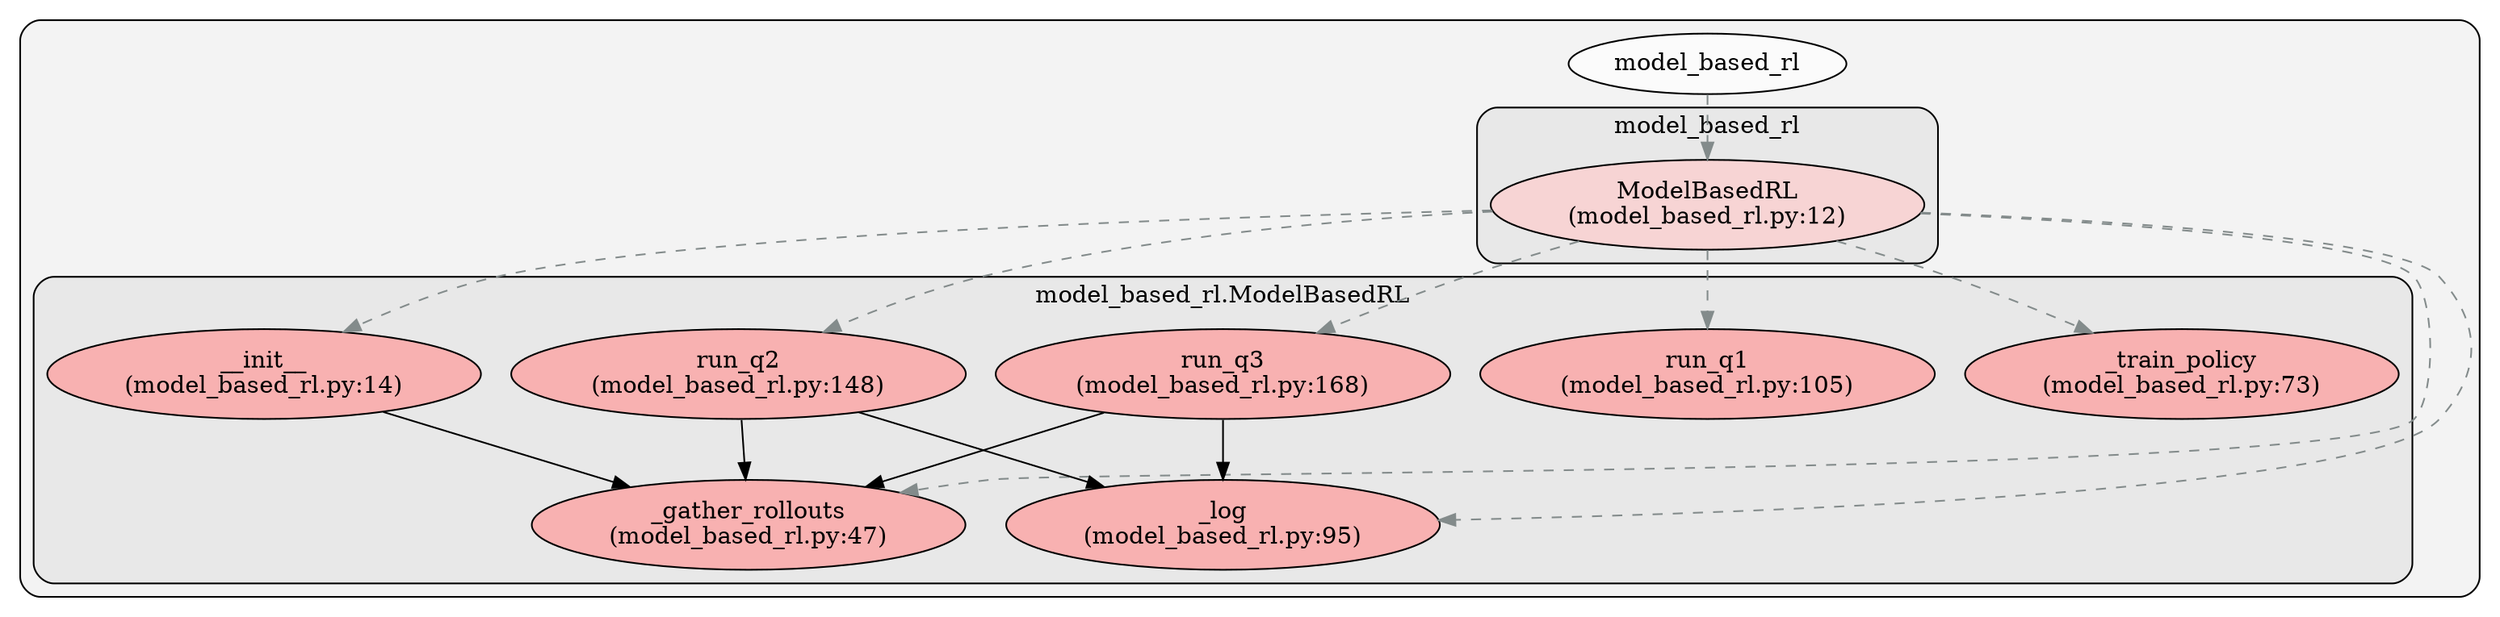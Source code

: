 digraph G {
    graph [rankdir=TB, clusterrank="local"];
    subgraph cluster_G {

        graph [style="filled,rounded",fillcolor="#80808018", label=""];
        model_based_rl [label="model_based_rl", style="filled", fillcolor="#ffffffb2", fontcolor="#000000", group="0"];
        subgraph cluster_model_based_rl {

            graph [style="filled,rounded",fillcolor="#80808018", label="model_based_rl"];
            model_based_rl__ModelBasedRL [label="ModelBasedRL\n(model_based_rl.py:12)", style="filled", fillcolor="#feccccb2", fontcolor="#000000", group="0"];
        }
        subgraph cluster_model_based_rl__ModelBasedRL {

            graph [style="filled,rounded",fillcolor="#80808018", label="model_based_rl.ModelBasedRL"];
            model_based_rl__ModelBasedRL____init__ [label="__init__\n(model_based_rl.py:14)", style="filled", fillcolor="#ff9999b2", fontcolor="#000000", group="0"];
        }
        subgraph cluster_model_based_rl__ModelBasedRL {

            graph [style="filled,rounded",fillcolor="#80808018", label="model_based_rl.ModelBasedRL"];
            model_based_rl__ModelBasedRL___gather_rollouts [label="_gather_rollouts\n(model_based_rl.py:47)", style="filled", fillcolor="#ff9999b2", fontcolor="#000000", group="0"];
        }
        subgraph cluster_model_based_rl__ModelBasedRL {

            graph [style="filled,rounded",fillcolor="#80808018", label="model_based_rl.ModelBasedRL"];
            model_based_rl__ModelBasedRL___log [label="_log\n(model_based_rl.py:95)", style="filled", fillcolor="#ff9999b2", fontcolor="#000000", group="0"];
        }
        subgraph cluster_model_based_rl__ModelBasedRL {

            graph [style="filled,rounded",fillcolor="#80808018", label="model_based_rl.ModelBasedRL"];
            model_based_rl__ModelBasedRL___train_policy [label="_train_policy\n(model_based_rl.py:73)", style="filled", fillcolor="#ff9999b2", fontcolor="#000000", group="0"];
        }
        subgraph cluster_model_based_rl__ModelBasedRL {

            graph [style="filled,rounded",fillcolor="#80808018", label="model_based_rl.ModelBasedRL"];
            model_based_rl__ModelBasedRL__run_q1 [label="run_q1\n(model_based_rl.py:105)", style="filled", fillcolor="#ff9999b2", fontcolor="#000000", group="0"];
        }
        subgraph cluster_model_based_rl__ModelBasedRL {

            graph [style="filled,rounded",fillcolor="#80808018", label="model_based_rl.ModelBasedRL"];
            model_based_rl__ModelBasedRL__run_q2 [label="run_q2\n(model_based_rl.py:148)", style="filled", fillcolor="#ff9999b2", fontcolor="#000000", group="0"];
        }
        subgraph cluster_model_based_rl__ModelBasedRL {

            graph [style="filled,rounded",fillcolor="#80808018", label="model_based_rl.ModelBasedRL"];
            model_based_rl__ModelBasedRL__run_q3 [label="run_q3\n(model_based_rl.py:168)", style="filled", fillcolor="#ff9999b2", fontcolor="#000000", group="0"];
        }
    }
        model_based_rl -> model_based_rl__ModelBasedRL [style="dashed", color="#838b8b"];
        model_based_rl__ModelBasedRL -> model_based_rl__ModelBasedRL__run_q3 [style="dashed", color="#838b8b"];
        model_based_rl__ModelBasedRL -> model_based_rl__ModelBasedRL___gather_rollouts [style="dashed", color="#838b8b"];
        model_based_rl__ModelBasedRL -> model_based_rl__ModelBasedRL____init__ [style="dashed", color="#838b8b"];
        model_based_rl__ModelBasedRL -> model_based_rl__ModelBasedRL__run_q1 [style="dashed", color="#838b8b"];
        model_based_rl__ModelBasedRL -> model_based_rl__ModelBasedRL___train_policy [style="dashed", color="#838b8b"];
        model_based_rl__ModelBasedRL -> model_based_rl__ModelBasedRL___log [style="dashed", color="#838b8b"];
        model_based_rl__ModelBasedRL -> model_based_rl__ModelBasedRL__run_q2 [style="dashed", color="#838b8b"];
        model_based_rl__ModelBasedRL____init__ -> model_based_rl__ModelBasedRL___gather_rollouts [style="solid", color="#000000"];
        model_based_rl__ModelBasedRL__run_q2 -> model_based_rl__ModelBasedRL___gather_rollouts [style="solid", color="#000000"];
        model_based_rl__ModelBasedRL__run_q2 -> model_based_rl__ModelBasedRL___log [style="solid", color="#000000"];
        model_based_rl__ModelBasedRL__run_q3 -> model_based_rl__ModelBasedRL___gather_rollouts [style="solid", color="#000000"];
        model_based_rl__ModelBasedRL__run_q3 -> model_based_rl__ModelBasedRL___log [style="solid", color="#000000"];
    }

